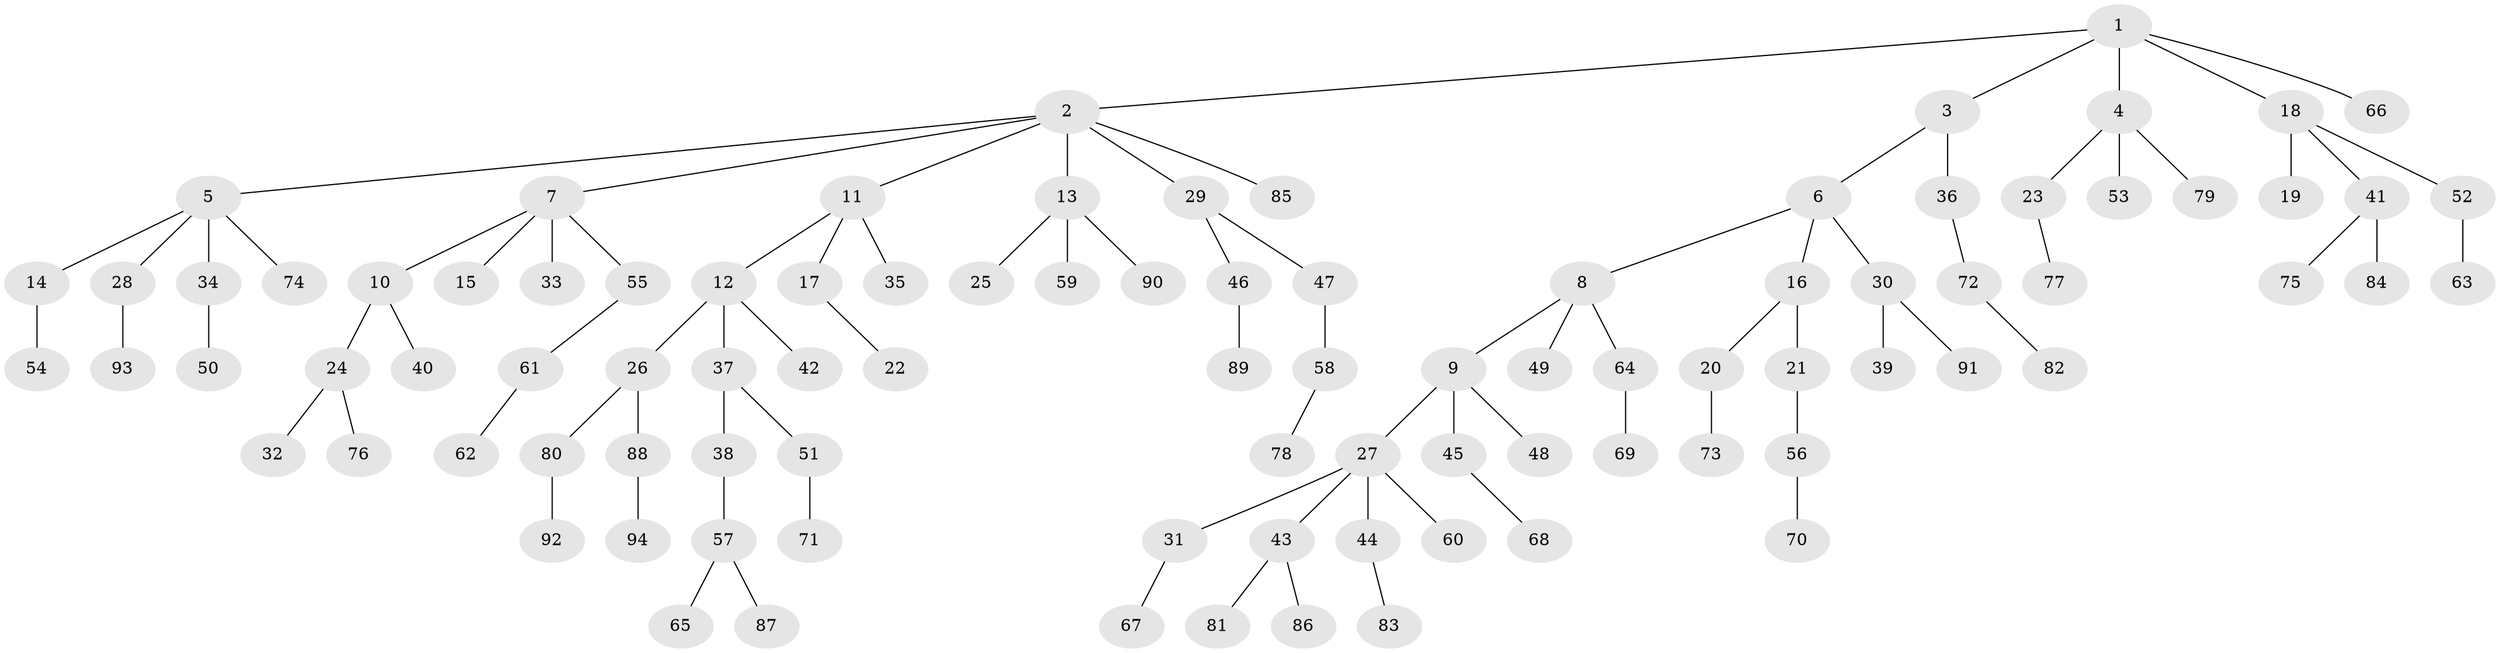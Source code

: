 // Generated by graph-tools (version 1.1) at 2025/36/03/09/25 02:36:49]
// undirected, 94 vertices, 93 edges
graph export_dot {
graph [start="1"]
  node [color=gray90,style=filled];
  1;
  2;
  3;
  4;
  5;
  6;
  7;
  8;
  9;
  10;
  11;
  12;
  13;
  14;
  15;
  16;
  17;
  18;
  19;
  20;
  21;
  22;
  23;
  24;
  25;
  26;
  27;
  28;
  29;
  30;
  31;
  32;
  33;
  34;
  35;
  36;
  37;
  38;
  39;
  40;
  41;
  42;
  43;
  44;
  45;
  46;
  47;
  48;
  49;
  50;
  51;
  52;
  53;
  54;
  55;
  56;
  57;
  58;
  59;
  60;
  61;
  62;
  63;
  64;
  65;
  66;
  67;
  68;
  69;
  70;
  71;
  72;
  73;
  74;
  75;
  76;
  77;
  78;
  79;
  80;
  81;
  82;
  83;
  84;
  85;
  86;
  87;
  88;
  89;
  90;
  91;
  92;
  93;
  94;
  1 -- 2;
  1 -- 3;
  1 -- 4;
  1 -- 18;
  1 -- 66;
  2 -- 5;
  2 -- 7;
  2 -- 11;
  2 -- 13;
  2 -- 29;
  2 -- 85;
  3 -- 6;
  3 -- 36;
  4 -- 23;
  4 -- 53;
  4 -- 79;
  5 -- 14;
  5 -- 28;
  5 -- 34;
  5 -- 74;
  6 -- 8;
  6 -- 16;
  6 -- 30;
  7 -- 10;
  7 -- 15;
  7 -- 33;
  7 -- 55;
  8 -- 9;
  8 -- 49;
  8 -- 64;
  9 -- 27;
  9 -- 45;
  9 -- 48;
  10 -- 24;
  10 -- 40;
  11 -- 12;
  11 -- 17;
  11 -- 35;
  12 -- 26;
  12 -- 37;
  12 -- 42;
  13 -- 25;
  13 -- 59;
  13 -- 90;
  14 -- 54;
  16 -- 20;
  16 -- 21;
  17 -- 22;
  18 -- 19;
  18 -- 41;
  18 -- 52;
  20 -- 73;
  21 -- 56;
  23 -- 77;
  24 -- 32;
  24 -- 76;
  26 -- 80;
  26 -- 88;
  27 -- 31;
  27 -- 43;
  27 -- 44;
  27 -- 60;
  28 -- 93;
  29 -- 46;
  29 -- 47;
  30 -- 39;
  30 -- 91;
  31 -- 67;
  34 -- 50;
  36 -- 72;
  37 -- 38;
  37 -- 51;
  38 -- 57;
  41 -- 75;
  41 -- 84;
  43 -- 81;
  43 -- 86;
  44 -- 83;
  45 -- 68;
  46 -- 89;
  47 -- 58;
  51 -- 71;
  52 -- 63;
  55 -- 61;
  56 -- 70;
  57 -- 65;
  57 -- 87;
  58 -- 78;
  61 -- 62;
  64 -- 69;
  72 -- 82;
  80 -- 92;
  88 -- 94;
}
